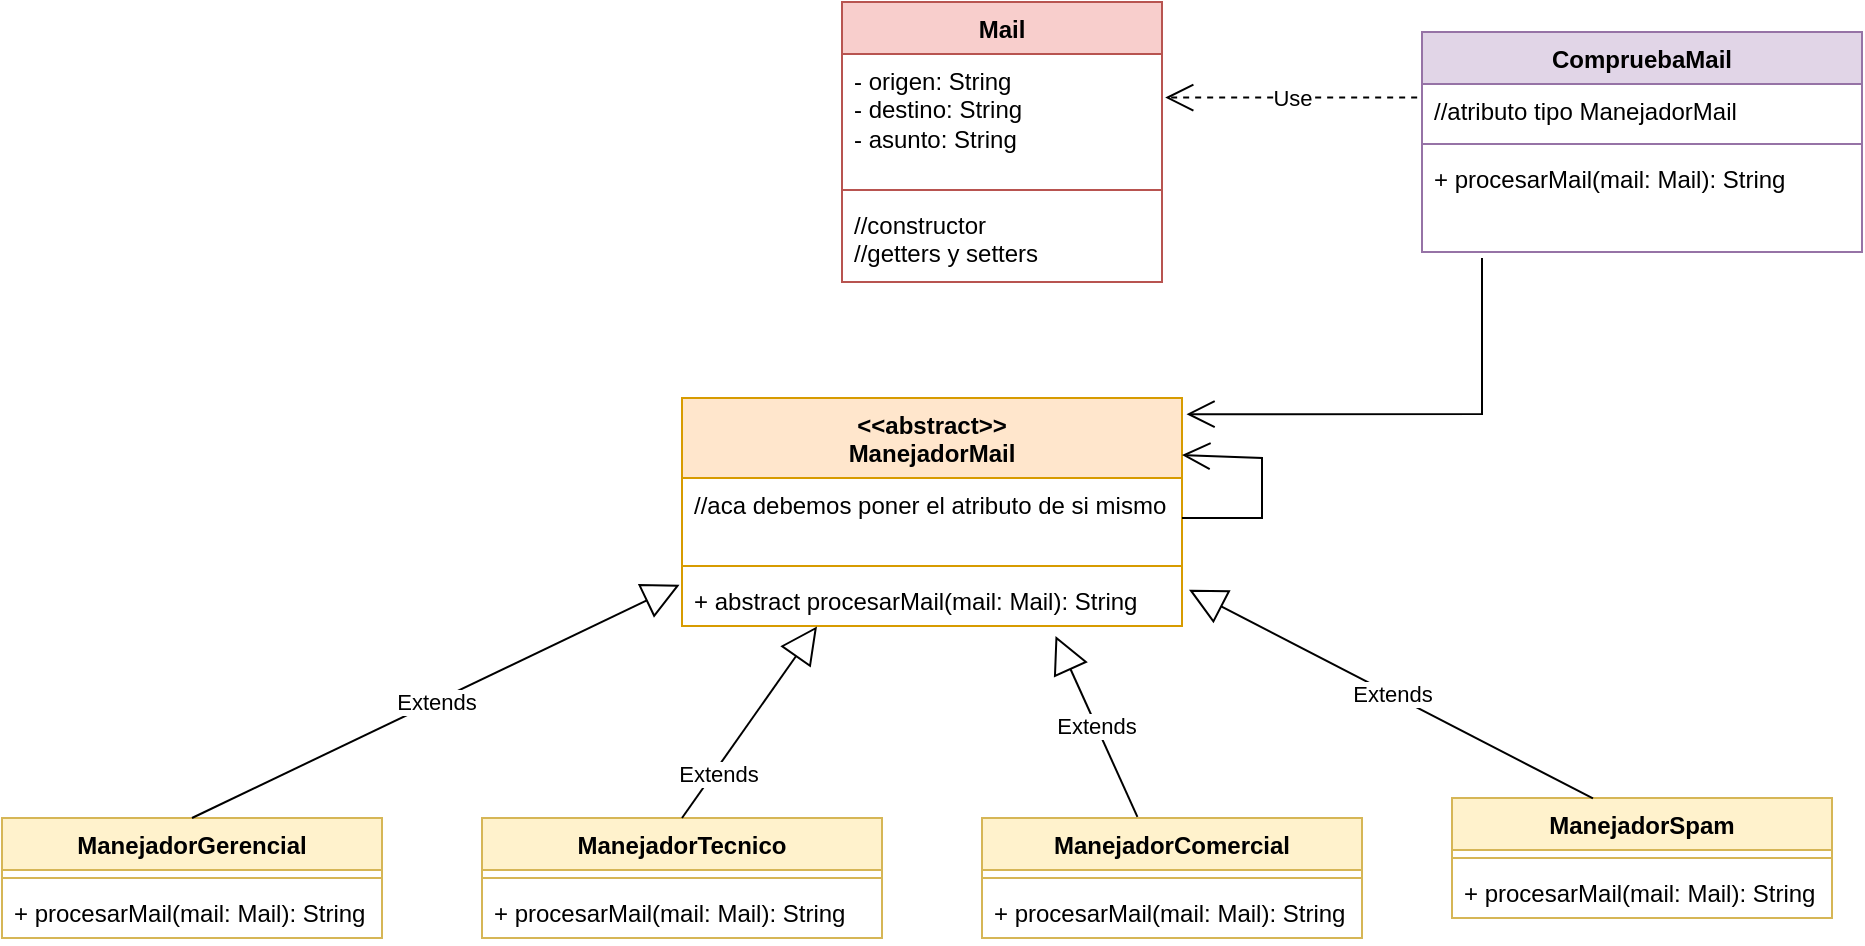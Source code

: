 <mxfile version="21.2.9" type="device">
  <diagram name="Page-1" id="ZW6VHrHApzmamMZP3Clx">
    <mxGraphModel dx="1900" dy="573" grid="1" gridSize="10" guides="1" tooltips="1" connect="1" arrows="1" fold="1" page="1" pageScale="1" pageWidth="850" pageHeight="1100" math="0" shadow="0">
      <root>
        <mxCell id="0" />
        <mxCell id="1" parent="0" />
        <mxCell id="bAA4uuTKDm3Xis8zFXQM-1" value="Mail" style="swimlane;fontStyle=1;align=center;verticalAlign=top;childLayout=stackLayout;horizontal=1;startSize=26;horizontalStack=0;resizeParent=1;resizeParentMax=0;resizeLast=0;collapsible=1;marginBottom=0;whiteSpace=wrap;html=1;fillColor=#f8cecc;strokeColor=#b85450;" vertex="1" parent="1">
          <mxGeometry x="230" y="192" width="160" height="140" as="geometry" />
        </mxCell>
        <mxCell id="bAA4uuTKDm3Xis8zFXQM-2" value="- origen: String&lt;br&gt;- destino: String&lt;br&gt;- asunto: String" style="text;strokeColor=none;fillColor=none;align=left;verticalAlign=top;spacingLeft=4;spacingRight=4;overflow=hidden;rotatable=0;points=[[0,0.5],[1,0.5]];portConstraint=eastwest;whiteSpace=wrap;html=1;" vertex="1" parent="bAA4uuTKDm3Xis8zFXQM-1">
          <mxGeometry y="26" width="160" height="64" as="geometry" />
        </mxCell>
        <mxCell id="bAA4uuTKDm3Xis8zFXQM-3" value="" style="line;strokeWidth=1;fillColor=none;align=left;verticalAlign=middle;spacingTop=-1;spacingLeft=3;spacingRight=3;rotatable=0;labelPosition=right;points=[];portConstraint=eastwest;strokeColor=inherit;" vertex="1" parent="bAA4uuTKDm3Xis8zFXQM-1">
          <mxGeometry y="90" width="160" height="8" as="geometry" />
        </mxCell>
        <mxCell id="bAA4uuTKDm3Xis8zFXQM-4" value="//constructor&lt;br&gt;//getters y setters" style="text;strokeColor=none;fillColor=none;align=left;verticalAlign=top;spacingLeft=4;spacingRight=4;overflow=hidden;rotatable=0;points=[[0,0.5],[1,0.5]];portConstraint=eastwest;whiteSpace=wrap;html=1;" vertex="1" parent="bAA4uuTKDm3Xis8zFXQM-1">
          <mxGeometry y="98" width="160" height="42" as="geometry" />
        </mxCell>
        <mxCell id="bAA4uuTKDm3Xis8zFXQM-5" value="CompruebaMail" style="swimlane;fontStyle=1;align=center;verticalAlign=top;childLayout=stackLayout;horizontal=1;startSize=26;horizontalStack=0;resizeParent=1;resizeParentMax=0;resizeLast=0;collapsible=1;marginBottom=0;whiteSpace=wrap;html=1;fillColor=#e1d5e7;strokeColor=#9673a6;" vertex="1" parent="1">
          <mxGeometry x="520" y="207" width="220" height="110" as="geometry" />
        </mxCell>
        <mxCell id="bAA4uuTKDm3Xis8zFXQM-6" value="//atributo tipo ManejadorMail" style="text;strokeColor=none;fillColor=none;align=left;verticalAlign=top;spacingLeft=4;spacingRight=4;overflow=hidden;rotatable=0;points=[[0,0.5],[1,0.5]];portConstraint=eastwest;whiteSpace=wrap;html=1;" vertex="1" parent="bAA4uuTKDm3Xis8zFXQM-5">
          <mxGeometry y="26" width="220" height="26" as="geometry" />
        </mxCell>
        <mxCell id="bAA4uuTKDm3Xis8zFXQM-7" value="" style="line;strokeWidth=1;fillColor=none;align=left;verticalAlign=middle;spacingTop=-1;spacingLeft=3;spacingRight=3;rotatable=0;labelPosition=right;points=[];portConstraint=eastwest;strokeColor=inherit;" vertex="1" parent="bAA4uuTKDm3Xis8zFXQM-5">
          <mxGeometry y="52" width="220" height="8" as="geometry" />
        </mxCell>
        <mxCell id="bAA4uuTKDm3Xis8zFXQM-8" value="+ procesarMail(mail: Mail): String" style="text;strokeColor=none;fillColor=none;align=left;verticalAlign=top;spacingLeft=4;spacingRight=4;overflow=hidden;rotatable=0;points=[[0,0.5],[1,0.5]];portConstraint=eastwest;whiteSpace=wrap;html=1;" vertex="1" parent="bAA4uuTKDm3Xis8zFXQM-5">
          <mxGeometry y="60" width="220" height="50" as="geometry" />
        </mxCell>
        <mxCell id="bAA4uuTKDm3Xis8zFXQM-9" value="Use" style="endArrow=open;endSize=12;dashed=1;html=1;rounded=0;entryX=1.01;entryY=0.34;entryDx=0;entryDy=0;entryPerimeter=0;exitX=-0.011;exitY=0.26;exitDx=0;exitDy=0;exitPerimeter=0;" edge="1" parent="1" source="bAA4uuTKDm3Xis8zFXQM-6" target="bAA4uuTKDm3Xis8zFXQM-2">
          <mxGeometry width="160" relative="1" as="geometry">
            <mxPoint x="390" y="300" as="sourcePoint" />
            <mxPoint x="550" y="300" as="targetPoint" />
          </mxGeometry>
        </mxCell>
        <mxCell id="bAA4uuTKDm3Xis8zFXQM-10" value="&amp;lt;&amp;lt;abstract&amp;gt;&amp;gt;&lt;br&gt;ManejadorMail" style="swimlane;fontStyle=1;align=center;verticalAlign=top;childLayout=stackLayout;horizontal=1;startSize=40;horizontalStack=0;resizeParent=1;resizeParentMax=0;resizeLast=0;collapsible=1;marginBottom=0;whiteSpace=wrap;html=1;fillColor=#ffe6cc;strokeColor=#d79b00;" vertex="1" parent="1">
          <mxGeometry x="150" y="390" width="250" height="114" as="geometry" />
        </mxCell>
        <mxCell id="bAA4uuTKDm3Xis8zFXQM-11" value="//aca debemos poner el atributo de si mismo" style="text;strokeColor=none;fillColor=none;align=left;verticalAlign=top;spacingLeft=4;spacingRight=4;overflow=hidden;rotatable=0;points=[[0,0.5],[1,0.5]];portConstraint=eastwest;whiteSpace=wrap;html=1;" vertex="1" parent="bAA4uuTKDm3Xis8zFXQM-10">
          <mxGeometry y="40" width="250" height="40" as="geometry" />
        </mxCell>
        <mxCell id="bAA4uuTKDm3Xis8zFXQM-12" value="" style="line;strokeWidth=1;fillColor=none;align=left;verticalAlign=middle;spacingTop=-1;spacingLeft=3;spacingRight=3;rotatable=0;labelPosition=right;points=[];portConstraint=eastwest;strokeColor=inherit;" vertex="1" parent="bAA4uuTKDm3Xis8zFXQM-10">
          <mxGeometry y="80" width="250" height="8" as="geometry" />
        </mxCell>
        <mxCell id="bAA4uuTKDm3Xis8zFXQM-13" value="+ abstract procesarMail(mail: Mail): String" style="text;strokeColor=none;fillColor=none;align=left;verticalAlign=top;spacingLeft=4;spacingRight=4;overflow=hidden;rotatable=0;points=[[0,0.5],[1,0.5]];portConstraint=eastwest;whiteSpace=wrap;html=1;" vertex="1" parent="bAA4uuTKDm3Xis8zFXQM-10">
          <mxGeometry y="88" width="250" height="26" as="geometry" />
        </mxCell>
        <mxCell id="bAA4uuTKDm3Xis8zFXQM-34" value="" style="endArrow=open;endFill=1;endSize=12;html=1;rounded=0;entryX=1;entryY=0.25;entryDx=0;entryDy=0;exitX=1;exitY=0.5;exitDx=0;exitDy=0;" edge="1" parent="bAA4uuTKDm3Xis8zFXQM-10" source="bAA4uuTKDm3Xis8zFXQM-11" target="bAA4uuTKDm3Xis8zFXQM-10">
          <mxGeometry width="160" relative="1" as="geometry">
            <mxPoint x="240" y="60" as="sourcePoint" />
            <mxPoint x="400" y="60" as="targetPoint" />
            <Array as="points">
              <mxPoint x="290" y="60" />
              <mxPoint x="290" y="30" />
            </Array>
          </mxGeometry>
        </mxCell>
        <mxCell id="bAA4uuTKDm3Xis8zFXQM-14" value="ManejadorGerencial" style="swimlane;fontStyle=1;align=center;verticalAlign=top;childLayout=stackLayout;horizontal=1;startSize=26;horizontalStack=0;resizeParent=1;resizeParentMax=0;resizeLast=0;collapsible=1;marginBottom=0;whiteSpace=wrap;html=1;fillColor=#fff2cc;strokeColor=#d6b656;" vertex="1" parent="1">
          <mxGeometry x="-190" y="600" width="190" height="60" as="geometry" />
        </mxCell>
        <mxCell id="bAA4uuTKDm3Xis8zFXQM-16" value="" style="line;strokeWidth=1;fillColor=none;align=left;verticalAlign=middle;spacingTop=-1;spacingLeft=3;spacingRight=3;rotatable=0;labelPosition=right;points=[];portConstraint=eastwest;strokeColor=inherit;" vertex="1" parent="bAA4uuTKDm3Xis8zFXQM-14">
          <mxGeometry y="26" width="190" height="8" as="geometry" />
        </mxCell>
        <mxCell id="bAA4uuTKDm3Xis8zFXQM-17" value="+ procesarMail(mail: Mail): String" style="text;strokeColor=none;fillColor=none;align=left;verticalAlign=top;spacingLeft=4;spacingRight=4;overflow=hidden;rotatable=0;points=[[0,0.5],[1,0.5]];portConstraint=eastwest;whiteSpace=wrap;html=1;" vertex="1" parent="bAA4uuTKDm3Xis8zFXQM-14">
          <mxGeometry y="34" width="190" height="26" as="geometry" />
        </mxCell>
        <mxCell id="bAA4uuTKDm3Xis8zFXQM-18" value="ManejadorTecnico" style="swimlane;fontStyle=1;align=center;verticalAlign=top;childLayout=stackLayout;horizontal=1;startSize=26;horizontalStack=0;resizeParent=1;resizeParentMax=0;resizeLast=0;collapsible=1;marginBottom=0;whiteSpace=wrap;html=1;fillColor=#fff2cc;strokeColor=#d6b656;" vertex="1" parent="1">
          <mxGeometry x="50" y="600" width="200" height="60" as="geometry" />
        </mxCell>
        <mxCell id="bAA4uuTKDm3Xis8zFXQM-20" value="" style="line;strokeWidth=1;fillColor=none;align=left;verticalAlign=middle;spacingTop=-1;spacingLeft=3;spacingRight=3;rotatable=0;labelPosition=right;points=[];portConstraint=eastwest;strokeColor=inherit;" vertex="1" parent="bAA4uuTKDm3Xis8zFXQM-18">
          <mxGeometry y="26" width="200" height="8" as="geometry" />
        </mxCell>
        <mxCell id="bAA4uuTKDm3Xis8zFXQM-21" value="+ procesarMail(mail: Mail): String" style="text;strokeColor=none;fillColor=none;align=left;verticalAlign=top;spacingLeft=4;spacingRight=4;overflow=hidden;rotatable=0;points=[[0,0.5],[1,0.5]];portConstraint=eastwest;whiteSpace=wrap;html=1;" vertex="1" parent="bAA4uuTKDm3Xis8zFXQM-18">
          <mxGeometry y="34" width="200" height="26" as="geometry" />
        </mxCell>
        <mxCell id="bAA4uuTKDm3Xis8zFXQM-22" value="ManejadorComercial" style="swimlane;fontStyle=1;align=center;verticalAlign=top;childLayout=stackLayout;horizontal=1;startSize=26;horizontalStack=0;resizeParent=1;resizeParentMax=0;resizeLast=0;collapsible=1;marginBottom=0;whiteSpace=wrap;html=1;fillColor=#fff2cc;strokeColor=#d6b656;" vertex="1" parent="1">
          <mxGeometry x="300" y="600" width="190" height="60" as="geometry" />
        </mxCell>
        <mxCell id="bAA4uuTKDm3Xis8zFXQM-24" value="" style="line;strokeWidth=1;fillColor=none;align=left;verticalAlign=middle;spacingTop=-1;spacingLeft=3;spacingRight=3;rotatable=0;labelPosition=right;points=[];portConstraint=eastwest;strokeColor=inherit;" vertex="1" parent="bAA4uuTKDm3Xis8zFXQM-22">
          <mxGeometry y="26" width="190" height="8" as="geometry" />
        </mxCell>
        <mxCell id="bAA4uuTKDm3Xis8zFXQM-25" value="+ procesarMail(mail: Mail): String" style="text;strokeColor=none;fillColor=none;align=left;verticalAlign=top;spacingLeft=4;spacingRight=4;overflow=hidden;rotatable=0;points=[[0,0.5],[1,0.5]];portConstraint=eastwest;whiteSpace=wrap;html=1;" vertex="1" parent="bAA4uuTKDm3Xis8zFXQM-22">
          <mxGeometry y="34" width="190" height="26" as="geometry" />
        </mxCell>
        <mxCell id="bAA4uuTKDm3Xis8zFXQM-26" value="ManejadorSpam" style="swimlane;fontStyle=1;align=center;verticalAlign=top;childLayout=stackLayout;horizontal=1;startSize=26;horizontalStack=0;resizeParent=1;resizeParentMax=0;resizeLast=0;collapsible=1;marginBottom=0;whiteSpace=wrap;html=1;fillColor=#fff2cc;strokeColor=#d6b656;" vertex="1" parent="1">
          <mxGeometry x="535" y="590" width="190" height="60" as="geometry" />
        </mxCell>
        <mxCell id="bAA4uuTKDm3Xis8zFXQM-28" value="" style="line;strokeWidth=1;fillColor=none;align=left;verticalAlign=middle;spacingTop=-1;spacingLeft=3;spacingRight=3;rotatable=0;labelPosition=right;points=[];portConstraint=eastwest;strokeColor=inherit;" vertex="1" parent="bAA4uuTKDm3Xis8zFXQM-26">
          <mxGeometry y="26" width="190" height="8" as="geometry" />
        </mxCell>
        <mxCell id="bAA4uuTKDm3Xis8zFXQM-29" value="+ procesarMail(mail: Mail): String" style="text;strokeColor=none;fillColor=none;align=left;verticalAlign=top;spacingLeft=4;spacingRight=4;overflow=hidden;rotatable=0;points=[[0,0.5],[1,0.5]];portConstraint=eastwest;whiteSpace=wrap;html=1;" vertex="1" parent="bAA4uuTKDm3Xis8zFXQM-26">
          <mxGeometry y="34" width="190" height="26" as="geometry" />
        </mxCell>
        <mxCell id="bAA4uuTKDm3Xis8zFXQM-30" value="Extends" style="endArrow=block;endSize=16;endFill=0;html=1;rounded=0;exitX=0.5;exitY=0;exitDx=0;exitDy=0;entryX=-0.005;entryY=0.208;entryDx=0;entryDy=0;entryPerimeter=0;" edge="1" parent="1" source="bAA4uuTKDm3Xis8zFXQM-14" target="bAA4uuTKDm3Xis8zFXQM-13">
          <mxGeometry width="160" relative="1" as="geometry">
            <mxPoint x="390" y="510" as="sourcePoint" />
            <mxPoint x="550" y="510" as="targetPoint" />
          </mxGeometry>
        </mxCell>
        <mxCell id="bAA4uuTKDm3Xis8zFXQM-31" value="Extends" style="endArrow=block;endSize=16;endFill=0;html=1;rounded=0;entryX=0.27;entryY=1.008;entryDx=0;entryDy=0;entryPerimeter=0;exitX=0.5;exitY=0;exitDx=0;exitDy=0;" edge="1" parent="1" source="bAA4uuTKDm3Xis8zFXQM-18" target="bAA4uuTKDm3Xis8zFXQM-13">
          <mxGeometry x="-0.523" y="-2" width="160" relative="1" as="geometry">
            <mxPoint x="298" y="550" as="sourcePoint" />
            <mxPoint x="254" y="500" as="targetPoint" />
            <mxPoint as="offset" />
          </mxGeometry>
        </mxCell>
        <mxCell id="bAA4uuTKDm3Xis8zFXQM-32" value="Extends" style="endArrow=block;endSize=16;endFill=0;html=1;rounded=0;exitX=0.409;exitY=-0.009;exitDx=0;exitDy=0;exitPerimeter=0;entryX=0.747;entryY=1.192;entryDx=0;entryDy=0;entryPerimeter=0;" edge="1" parent="1" source="bAA4uuTKDm3Xis8zFXQM-22" target="bAA4uuTKDm3Xis8zFXQM-13">
          <mxGeometry width="160" relative="1" as="geometry">
            <mxPoint x="160" y="580" as="sourcePoint" />
            <mxPoint x="380" y="510" as="targetPoint" />
          </mxGeometry>
        </mxCell>
        <mxCell id="bAA4uuTKDm3Xis8zFXQM-33" value="Extends" style="endArrow=block;endSize=16;endFill=0;html=1;rounded=0;exitX=0.371;exitY=0.004;exitDx=0;exitDy=0;entryX=1.014;entryY=0.301;entryDx=0;entryDy=0;entryPerimeter=0;exitPerimeter=0;" edge="1" parent="1" source="bAA4uuTKDm3Xis8zFXQM-26" target="bAA4uuTKDm3Xis8zFXQM-13">
          <mxGeometry width="160" relative="1" as="geometry">
            <mxPoint x="170" y="590" as="sourcePoint" />
            <mxPoint x="274" y="520" as="targetPoint" />
          </mxGeometry>
        </mxCell>
        <mxCell id="bAA4uuTKDm3Xis8zFXQM-35" value="" style="endArrow=open;endFill=1;endSize=12;html=1;rounded=0;entryX=1.009;entryY=0.071;entryDx=0;entryDy=0;entryPerimeter=0;" edge="1" parent="1" target="bAA4uuTKDm3Xis8zFXQM-10">
          <mxGeometry width="160" relative="1" as="geometry">
            <mxPoint x="550" y="320" as="sourcePoint" />
            <mxPoint x="550" y="370" as="targetPoint" />
            <Array as="points">
              <mxPoint x="550" y="398" />
            </Array>
          </mxGeometry>
        </mxCell>
      </root>
    </mxGraphModel>
  </diagram>
</mxfile>
